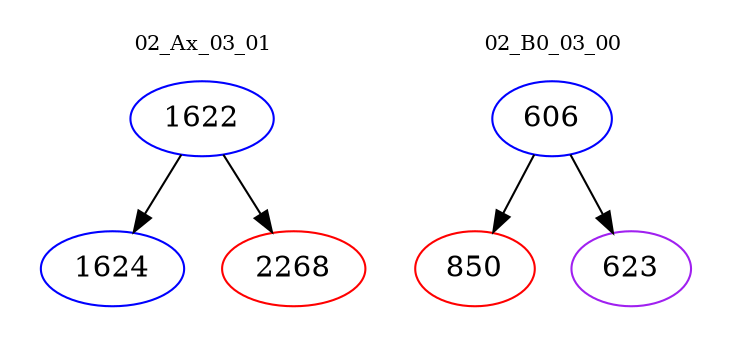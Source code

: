digraph{
subgraph cluster_0 {
color = white
label = "02_Ax_03_01";
fontsize=10;
T0_1622 [label="1622", color="blue"]
T0_1622 -> T0_1624 [color="black"]
T0_1624 [label="1624", color="blue"]
T0_1622 -> T0_2268 [color="black"]
T0_2268 [label="2268", color="red"]
}
subgraph cluster_1 {
color = white
label = "02_B0_03_00";
fontsize=10;
T1_606 [label="606", color="blue"]
T1_606 -> T1_850 [color="black"]
T1_850 [label="850", color="red"]
T1_606 -> T1_623 [color="black"]
T1_623 [label="623", color="purple"]
}
}
